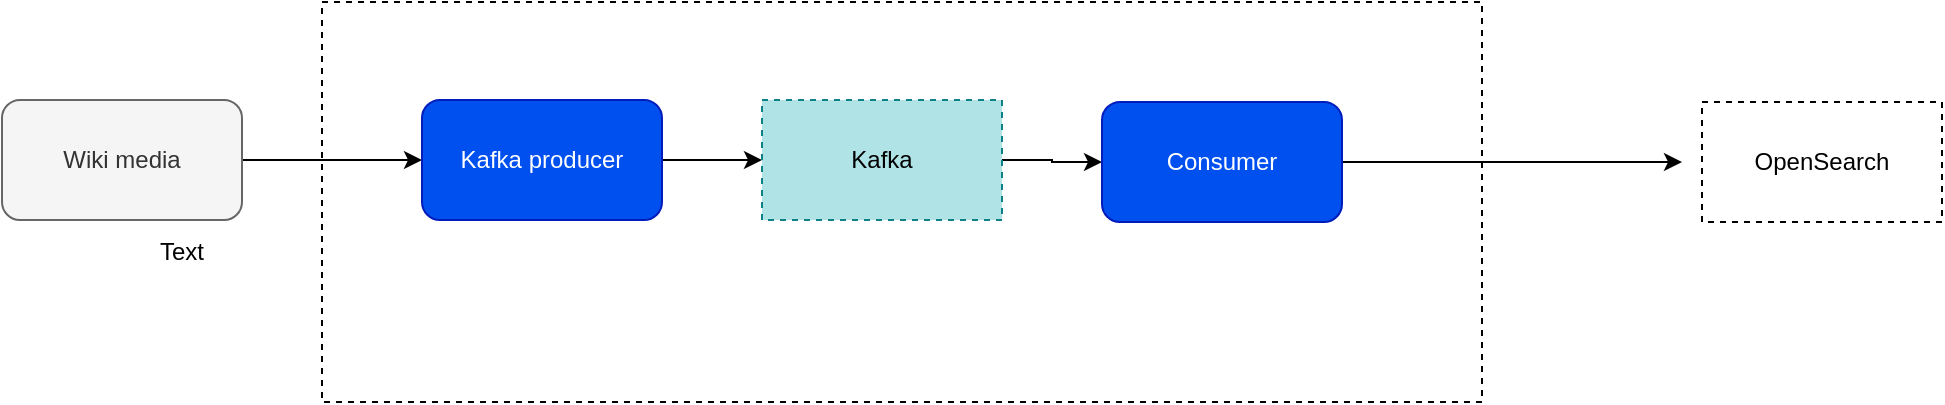 <mxfile version="20.7.4" type="github">
  <diagram id="7ttrupDpYsTnkOODYBIo" name="Page-1">
    <mxGraphModel dx="2044" dy="656" grid="1" gridSize="10" guides="1" tooltips="1" connect="1" arrows="1" fold="1" page="1" pageScale="1" pageWidth="850" pageHeight="1100" math="0" shadow="0">
      <root>
        <mxCell id="0" />
        <mxCell id="1" parent="0" />
        <mxCell id="VTZd0C3FNFbdi-J_sDwG-6" value="" style="rounded=0;whiteSpace=wrap;html=1;dashed=1;" vertex="1" parent="1">
          <mxGeometry x="110" y="170" width="580" height="200" as="geometry" />
        </mxCell>
        <mxCell id="VTZd0C3FNFbdi-J_sDwG-5" style="edgeStyle=orthogonalEdgeStyle;rounded=0;orthogonalLoop=1;jettySize=auto;html=1;entryX=0;entryY=0.5;entryDx=0;entryDy=0;" edge="1" parent="1" source="VTZd0C3FNFbdi-J_sDwG-1" target="VTZd0C3FNFbdi-J_sDwG-2">
          <mxGeometry relative="1" as="geometry" />
        </mxCell>
        <mxCell id="VTZd0C3FNFbdi-J_sDwG-1" value="Wiki media" style="rounded=1;whiteSpace=wrap;html=1;fillColor=#f5f5f5;fontColor=#333333;strokeColor=#666666;" vertex="1" parent="1">
          <mxGeometry x="-50" y="219" width="120" height="60" as="geometry" />
        </mxCell>
        <mxCell id="VTZd0C3FNFbdi-J_sDwG-10" style="edgeStyle=orthogonalEdgeStyle;rounded=0;orthogonalLoop=1;jettySize=auto;html=1;entryX=0;entryY=0.5;entryDx=0;entryDy=0;" edge="1" parent="1" source="VTZd0C3FNFbdi-J_sDwG-2" target="VTZd0C3FNFbdi-J_sDwG-9">
          <mxGeometry relative="1" as="geometry" />
        </mxCell>
        <mxCell id="VTZd0C3FNFbdi-J_sDwG-2" value="Kafka producer" style="rounded=1;whiteSpace=wrap;html=1;fillColor=#0050ef;fontColor=#ffffff;strokeColor=#001DBC;" vertex="1" parent="1">
          <mxGeometry x="160" y="219" width="120" height="60" as="geometry" />
        </mxCell>
        <mxCell id="VTZd0C3FNFbdi-J_sDwG-3" value="Text" style="text;html=1;strokeColor=none;fillColor=none;align=center;verticalAlign=middle;whiteSpace=wrap;rounded=0;" vertex="1" parent="1">
          <mxGeometry x="10" y="280" width="60" height="30" as="geometry" />
        </mxCell>
        <mxCell id="VTZd0C3FNFbdi-J_sDwG-12" style="edgeStyle=orthogonalEdgeStyle;rounded=0;orthogonalLoop=1;jettySize=auto;html=1;entryX=0;entryY=0.5;entryDx=0;entryDy=0;" edge="1" parent="1" source="VTZd0C3FNFbdi-J_sDwG-9" target="VTZd0C3FNFbdi-J_sDwG-11">
          <mxGeometry relative="1" as="geometry" />
        </mxCell>
        <mxCell id="VTZd0C3FNFbdi-J_sDwG-9" value="Kafka" style="rounded=0;whiteSpace=wrap;html=1;dashed=1;fillColor=#b0e3e6;strokeColor=#0e8088;" vertex="1" parent="1">
          <mxGeometry x="330" y="219" width="120" height="60" as="geometry" />
        </mxCell>
        <mxCell id="VTZd0C3FNFbdi-J_sDwG-13" style="edgeStyle=orthogonalEdgeStyle;rounded=0;orthogonalLoop=1;jettySize=auto;html=1;" edge="1" parent="1" source="VTZd0C3FNFbdi-J_sDwG-11">
          <mxGeometry relative="1" as="geometry">
            <mxPoint x="790" y="250" as="targetPoint" />
          </mxGeometry>
        </mxCell>
        <mxCell id="VTZd0C3FNFbdi-J_sDwG-11" value="Consumer" style="rounded=1;whiteSpace=wrap;html=1;fillColor=#0050ef;fontColor=#ffffff;strokeColor=#001DBC;" vertex="1" parent="1">
          <mxGeometry x="500" y="220" width="120" height="60" as="geometry" />
        </mxCell>
        <mxCell id="VTZd0C3FNFbdi-J_sDwG-14" value="OpenSearch" style="rounded=0;whiteSpace=wrap;html=1;dashed=1;" vertex="1" parent="1">
          <mxGeometry x="800" y="220" width="120" height="60" as="geometry" />
        </mxCell>
      </root>
    </mxGraphModel>
  </diagram>
</mxfile>
